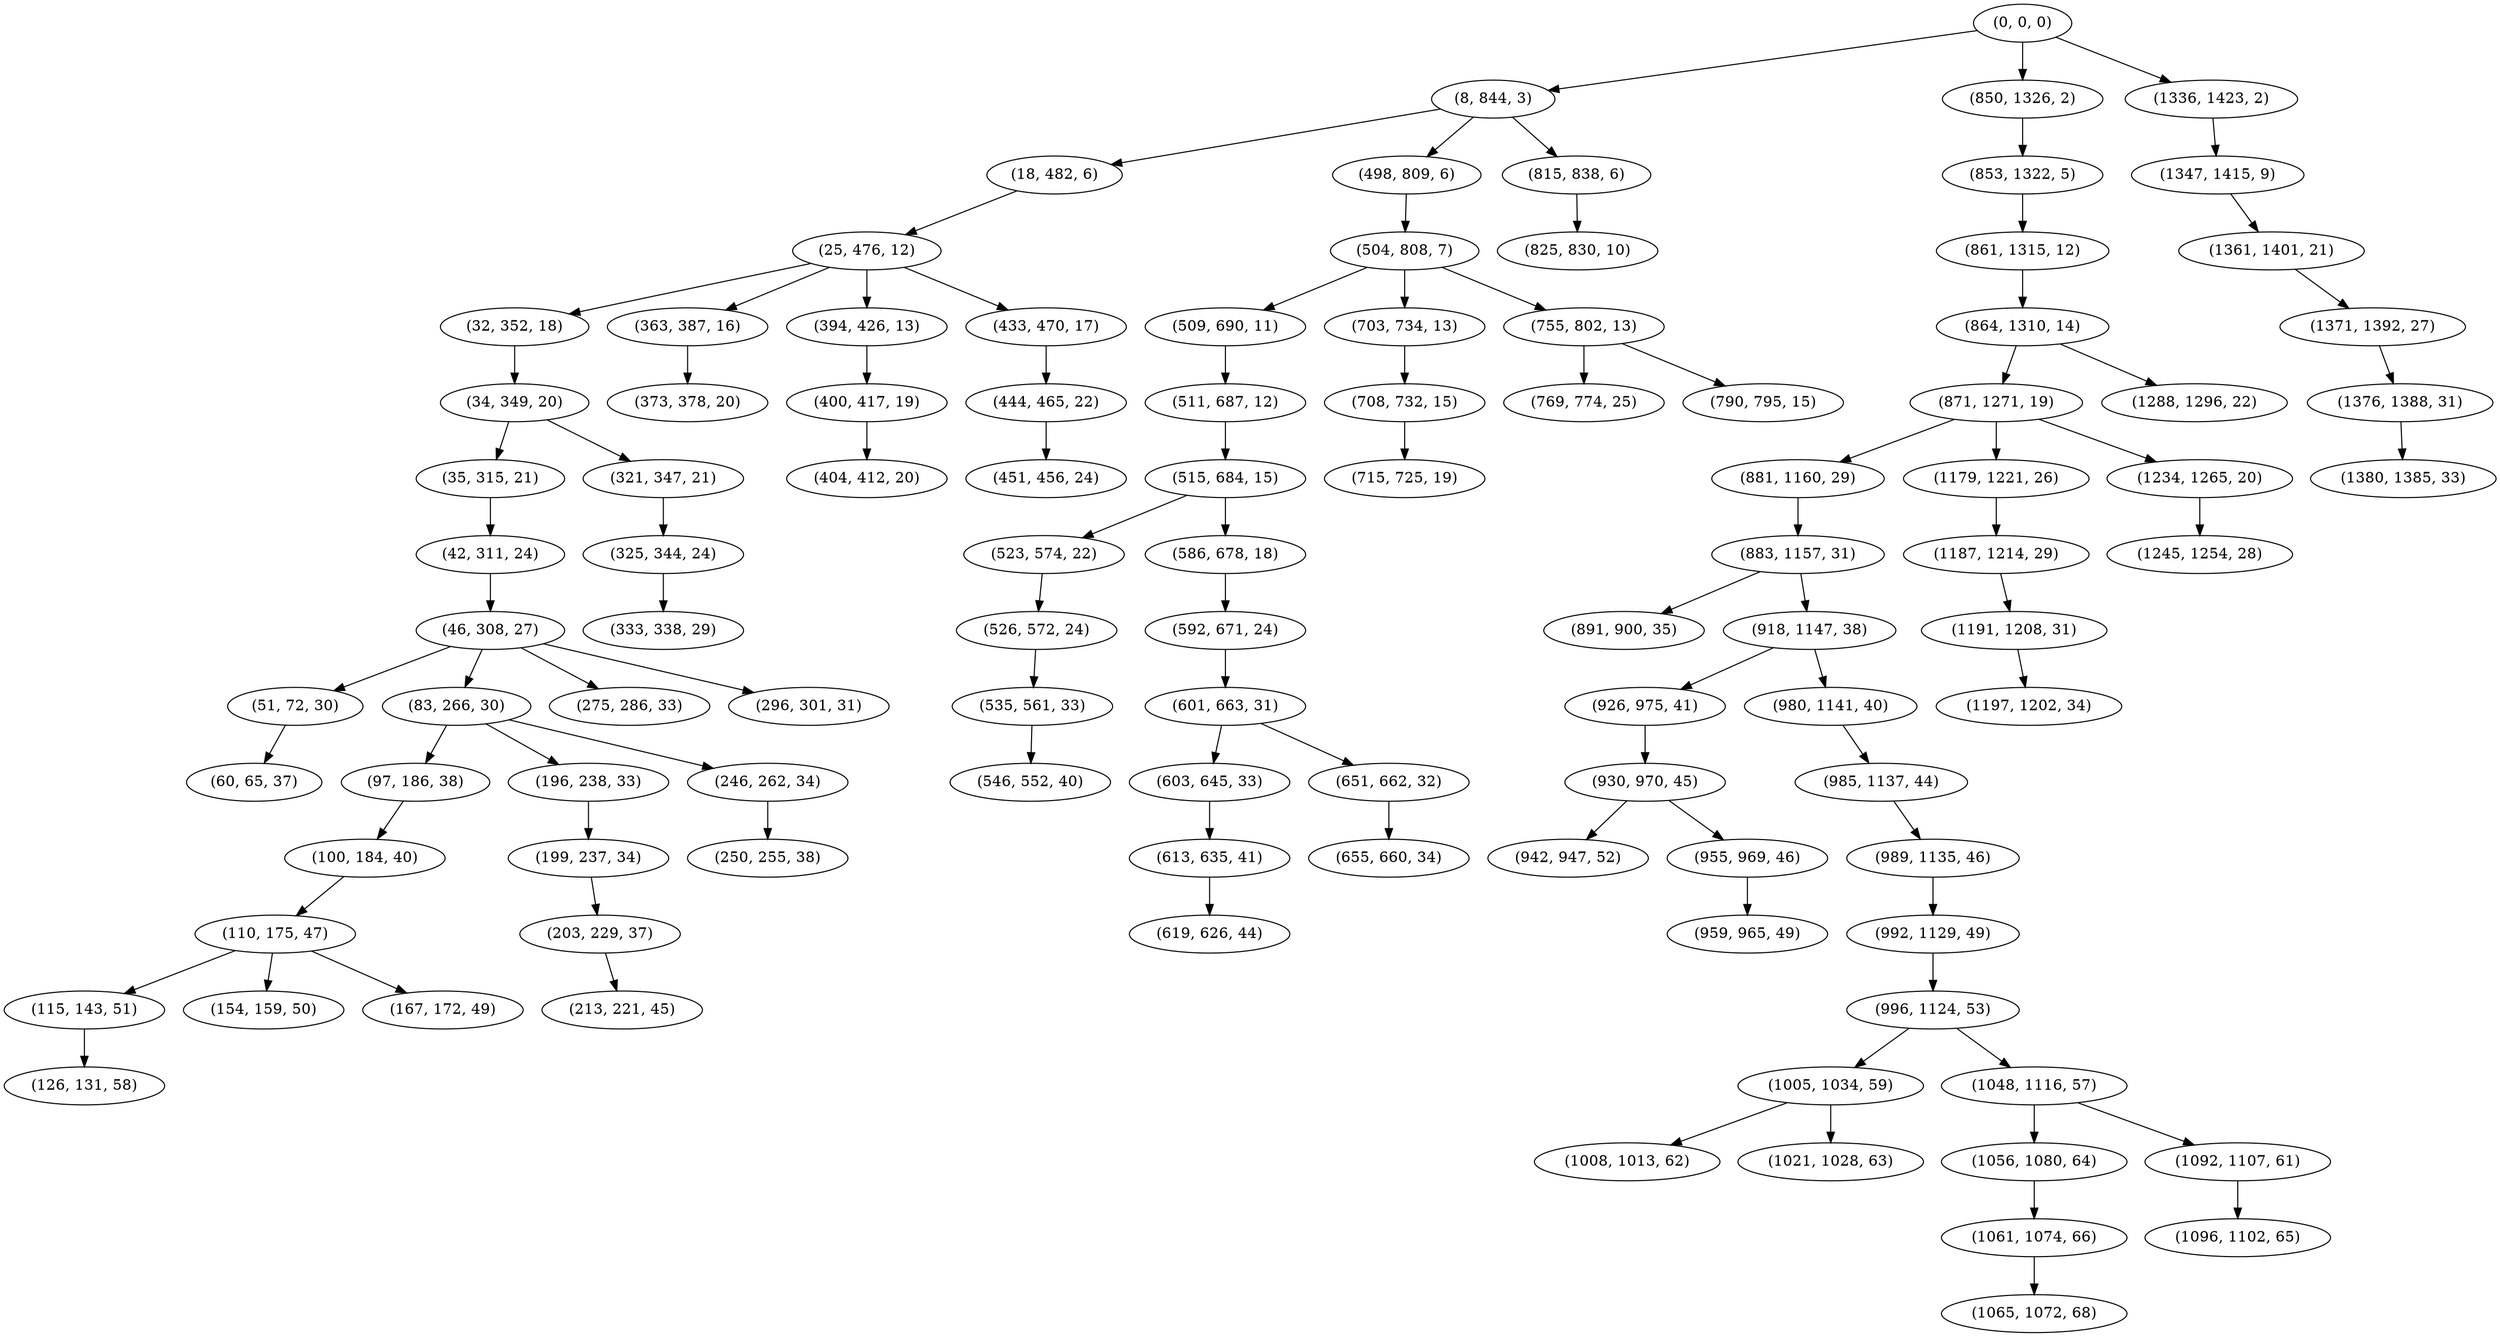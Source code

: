 digraph tree {
    "(0, 0, 0)";
    "(8, 844, 3)";
    "(18, 482, 6)";
    "(25, 476, 12)";
    "(32, 352, 18)";
    "(34, 349, 20)";
    "(35, 315, 21)";
    "(42, 311, 24)";
    "(46, 308, 27)";
    "(51, 72, 30)";
    "(60, 65, 37)";
    "(83, 266, 30)";
    "(97, 186, 38)";
    "(100, 184, 40)";
    "(110, 175, 47)";
    "(115, 143, 51)";
    "(126, 131, 58)";
    "(154, 159, 50)";
    "(167, 172, 49)";
    "(196, 238, 33)";
    "(199, 237, 34)";
    "(203, 229, 37)";
    "(213, 221, 45)";
    "(246, 262, 34)";
    "(250, 255, 38)";
    "(275, 286, 33)";
    "(296, 301, 31)";
    "(321, 347, 21)";
    "(325, 344, 24)";
    "(333, 338, 29)";
    "(363, 387, 16)";
    "(373, 378, 20)";
    "(394, 426, 13)";
    "(400, 417, 19)";
    "(404, 412, 20)";
    "(433, 470, 17)";
    "(444, 465, 22)";
    "(451, 456, 24)";
    "(498, 809, 6)";
    "(504, 808, 7)";
    "(509, 690, 11)";
    "(511, 687, 12)";
    "(515, 684, 15)";
    "(523, 574, 22)";
    "(526, 572, 24)";
    "(535, 561, 33)";
    "(546, 552, 40)";
    "(586, 678, 18)";
    "(592, 671, 24)";
    "(601, 663, 31)";
    "(603, 645, 33)";
    "(613, 635, 41)";
    "(619, 626, 44)";
    "(651, 662, 32)";
    "(655, 660, 34)";
    "(703, 734, 13)";
    "(708, 732, 15)";
    "(715, 725, 19)";
    "(755, 802, 13)";
    "(769, 774, 25)";
    "(790, 795, 15)";
    "(815, 838, 6)";
    "(825, 830, 10)";
    "(850, 1326, 2)";
    "(853, 1322, 5)";
    "(861, 1315, 12)";
    "(864, 1310, 14)";
    "(871, 1271, 19)";
    "(881, 1160, 29)";
    "(883, 1157, 31)";
    "(891, 900, 35)";
    "(918, 1147, 38)";
    "(926, 975, 41)";
    "(930, 970, 45)";
    "(942, 947, 52)";
    "(955, 969, 46)";
    "(959, 965, 49)";
    "(980, 1141, 40)";
    "(985, 1137, 44)";
    "(989, 1135, 46)";
    "(992, 1129, 49)";
    "(996, 1124, 53)";
    "(1005, 1034, 59)";
    "(1008, 1013, 62)";
    "(1021, 1028, 63)";
    "(1048, 1116, 57)";
    "(1056, 1080, 64)";
    "(1061, 1074, 66)";
    "(1065, 1072, 68)";
    "(1092, 1107, 61)";
    "(1096, 1102, 65)";
    "(1179, 1221, 26)";
    "(1187, 1214, 29)";
    "(1191, 1208, 31)";
    "(1197, 1202, 34)";
    "(1234, 1265, 20)";
    "(1245, 1254, 28)";
    "(1288, 1296, 22)";
    "(1336, 1423, 2)";
    "(1347, 1415, 9)";
    "(1361, 1401, 21)";
    "(1371, 1392, 27)";
    "(1376, 1388, 31)";
    "(1380, 1385, 33)";
    "(0, 0, 0)" -> "(8, 844, 3)";
    "(0, 0, 0)" -> "(850, 1326, 2)";
    "(0, 0, 0)" -> "(1336, 1423, 2)";
    "(8, 844, 3)" -> "(18, 482, 6)";
    "(8, 844, 3)" -> "(498, 809, 6)";
    "(8, 844, 3)" -> "(815, 838, 6)";
    "(18, 482, 6)" -> "(25, 476, 12)";
    "(25, 476, 12)" -> "(32, 352, 18)";
    "(25, 476, 12)" -> "(363, 387, 16)";
    "(25, 476, 12)" -> "(394, 426, 13)";
    "(25, 476, 12)" -> "(433, 470, 17)";
    "(32, 352, 18)" -> "(34, 349, 20)";
    "(34, 349, 20)" -> "(35, 315, 21)";
    "(34, 349, 20)" -> "(321, 347, 21)";
    "(35, 315, 21)" -> "(42, 311, 24)";
    "(42, 311, 24)" -> "(46, 308, 27)";
    "(46, 308, 27)" -> "(51, 72, 30)";
    "(46, 308, 27)" -> "(83, 266, 30)";
    "(46, 308, 27)" -> "(275, 286, 33)";
    "(46, 308, 27)" -> "(296, 301, 31)";
    "(51, 72, 30)" -> "(60, 65, 37)";
    "(83, 266, 30)" -> "(97, 186, 38)";
    "(83, 266, 30)" -> "(196, 238, 33)";
    "(83, 266, 30)" -> "(246, 262, 34)";
    "(97, 186, 38)" -> "(100, 184, 40)";
    "(100, 184, 40)" -> "(110, 175, 47)";
    "(110, 175, 47)" -> "(115, 143, 51)";
    "(110, 175, 47)" -> "(154, 159, 50)";
    "(110, 175, 47)" -> "(167, 172, 49)";
    "(115, 143, 51)" -> "(126, 131, 58)";
    "(196, 238, 33)" -> "(199, 237, 34)";
    "(199, 237, 34)" -> "(203, 229, 37)";
    "(203, 229, 37)" -> "(213, 221, 45)";
    "(246, 262, 34)" -> "(250, 255, 38)";
    "(321, 347, 21)" -> "(325, 344, 24)";
    "(325, 344, 24)" -> "(333, 338, 29)";
    "(363, 387, 16)" -> "(373, 378, 20)";
    "(394, 426, 13)" -> "(400, 417, 19)";
    "(400, 417, 19)" -> "(404, 412, 20)";
    "(433, 470, 17)" -> "(444, 465, 22)";
    "(444, 465, 22)" -> "(451, 456, 24)";
    "(498, 809, 6)" -> "(504, 808, 7)";
    "(504, 808, 7)" -> "(509, 690, 11)";
    "(504, 808, 7)" -> "(703, 734, 13)";
    "(504, 808, 7)" -> "(755, 802, 13)";
    "(509, 690, 11)" -> "(511, 687, 12)";
    "(511, 687, 12)" -> "(515, 684, 15)";
    "(515, 684, 15)" -> "(523, 574, 22)";
    "(515, 684, 15)" -> "(586, 678, 18)";
    "(523, 574, 22)" -> "(526, 572, 24)";
    "(526, 572, 24)" -> "(535, 561, 33)";
    "(535, 561, 33)" -> "(546, 552, 40)";
    "(586, 678, 18)" -> "(592, 671, 24)";
    "(592, 671, 24)" -> "(601, 663, 31)";
    "(601, 663, 31)" -> "(603, 645, 33)";
    "(601, 663, 31)" -> "(651, 662, 32)";
    "(603, 645, 33)" -> "(613, 635, 41)";
    "(613, 635, 41)" -> "(619, 626, 44)";
    "(651, 662, 32)" -> "(655, 660, 34)";
    "(703, 734, 13)" -> "(708, 732, 15)";
    "(708, 732, 15)" -> "(715, 725, 19)";
    "(755, 802, 13)" -> "(769, 774, 25)";
    "(755, 802, 13)" -> "(790, 795, 15)";
    "(815, 838, 6)" -> "(825, 830, 10)";
    "(850, 1326, 2)" -> "(853, 1322, 5)";
    "(853, 1322, 5)" -> "(861, 1315, 12)";
    "(861, 1315, 12)" -> "(864, 1310, 14)";
    "(864, 1310, 14)" -> "(871, 1271, 19)";
    "(864, 1310, 14)" -> "(1288, 1296, 22)";
    "(871, 1271, 19)" -> "(881, 1160, 29)";
    "(871, 1271, 19)" -> "(1179, 1221, 26)";
    "(871, 1271, 19)" -> "(1234, 1265, 20)";
    "(881, 1160, 29)" -> "(883, 1157, 31)";
    "(883, 1157, 31)" -> "(891, 900, 35)";
    "(883, 1157, 31)" -> "(918, 1147, 38)";
    "(918, 1147, 38)" -> "(926, 975, 41)";
    "(918, 1147, 38)" -> "(980, 1141, 40)";
    "(926, 975, 41)" -> "(930, 970, 45)";
    "(930, 970, 45)" -> "(942, 947, 52)";
    "(930, 970, 45)" -> "(955, 969, 46)";
    "(955, 969, 46)" -> "(959, 965, 49)";
    "(980, 1141, 40)" -> "(985, 1137, 44)";
    "(985, 1137, 44)" -> "(989, 1135, 46)";
    "(989, 1135, 46)" -> "(992, 1129, 49)";
    "(992, 1129, 49)" -> "(996, 1124, 53)";
    "(996, 1124, 53)" -> "(1005, 1034, 59)";
    "(996, 1124, 53)" -> "(1048, 1116, 57)";
    "(1005, 1034, 59)" -> "(1008, 1013, 62)";
    "(1005, 1034, 59)" -> "(1021, 1028, 63)";
    "(1048, 1116, 57)" -> "(1056, 1080, 64)";
    "(1048, 1116, 57)" -> "(1092, 1107, 61)";
    "(1056, 1080, 64)" -> "(1061, 1074, 66)";
    "(1061, 1074, 66)" -> "(1065, 1072, 68)";
    "(1092, 1107, 61)" -> "(1096, 1102, 65)";
    "(1179, 1221, 26)" -> "(1187, 1214, 29)";
    "(1187, 1214, 29)" -> "(1191, 1208, 31)";
    "(1191, 1208, 31)" -> "(1197, 1202, 34)";
    "(1234, 1265, 20)" -> "(1245, 1254, 28)";
    "(1336, 1423, 2)" -> "(1347, 1415, 9)";
    "(1347, 1415, 9)" -> "(1361, 1401, 21)";
    "(1361, 1401, 21)" -> "(1371, 1392, 27)";
    "(1371, 1392, 27)" -> "(1376, 1388, 31)";
    "(1376, 1388, 31)" -> "(1380, 1385, 33)";
}
